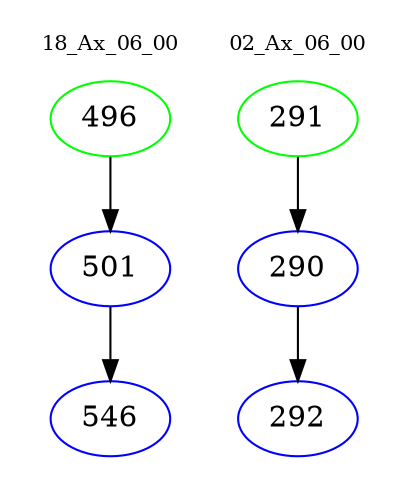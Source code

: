 digraph{
subgraph cluster_0 {
color = white
label = "18_Ax_06_00";
fontsize=10;
T0_496 [label="496", color="green"]
T0_496 -> T0_501 [color="black"]
T0_501 [label="501", color="blue"]
T0_501 -> T0_546 [color="black"]
T0_546 [label="546", color="blue"]
}
subgraph cluster_1 {
color = white
label = "02_Ax_06_00";
fontsize=10;
T1_291 [label="291", color="green"]
T1_291 -> T1_290 [color="black"]
T1_290 [label="290", color="blue"]
T1_290 -> T1_292 [color="black"]
T1_292 [label="292", color="blue"]
}
}
